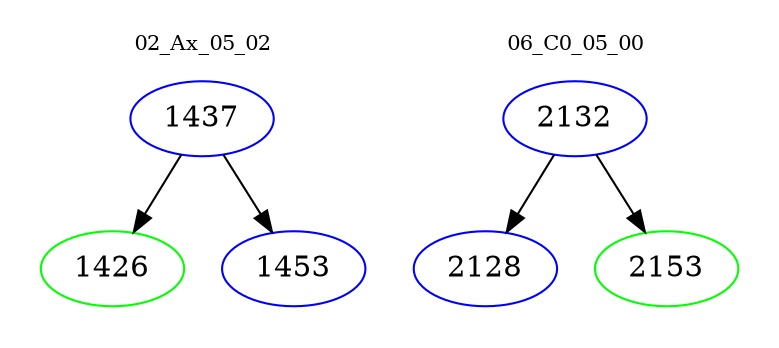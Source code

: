 digraph{
subgraph cluster_0 {
color = white
label = "02_Ax_05_02";
fontsize=10;
T0_1437 [label="1437", color="blue"]
T0_1437 -> T0_1426 [color="black"]
T0_1426 [label="1426", color="green"]
T0_1437 -> T0_1453 [color="black"]
T0_1453 [label="1453", color="blue"]
}
subgraph cluster_1 {
color = white
label = "06_C0_05_00";
fontsize=10;
T1_2132 [label="2132", color="blue"]
T1_2132 -> T1_2128 [color="black"]
T1_2128 [label="2128", color="blue"]
T1_2132 -> T1_2153 [color="black"]
T1_2153 [label="2153", color="green"]
}
}
